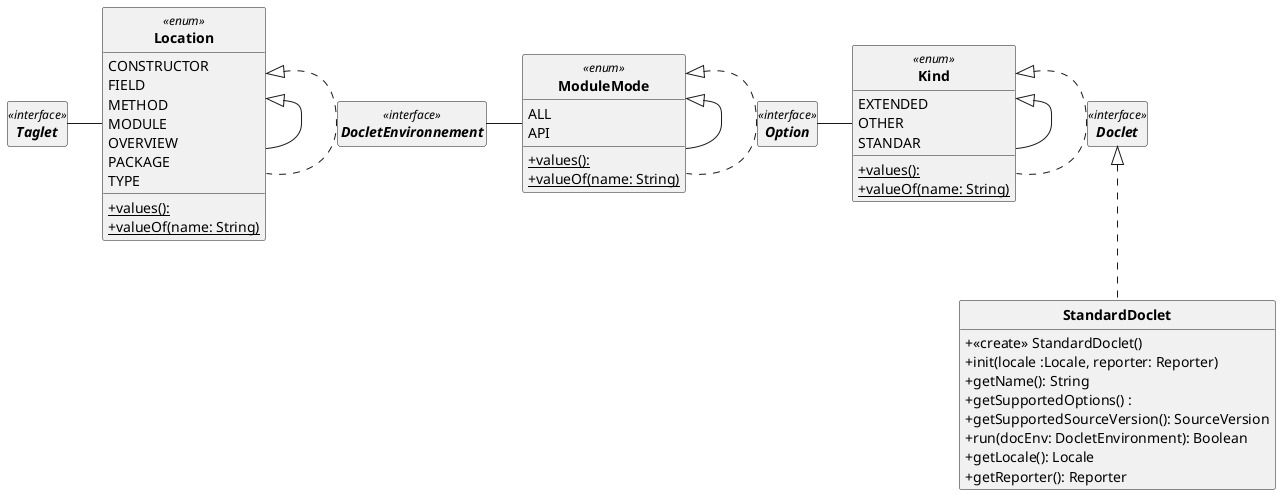 @startuml
skinparam style strictuml
hide empty members
skinparam classAttributeIconSize 0
skinparam classFontStyle Bold

interface Doclet <<interface>>
interface Option <<interface>>
interface DocletEnvironnement <<interface>>
interface Taglet <<interface>>

class StandardDoclet implements Doclet {
    + <<create>> StandardDoclet()
    + init(locale :Locale, reporter: Reporter)
    + getName(): String
    + getSupportedOptions() :
    + getSupportedSourceVersion(): SourceVersion
    + run(docEnv: DocletEnvironment): Boolean
    + getLocale(): Locale
    + getReporter(): Reporter
}

enum Kind <<enum>> extends Kind implements Kind
{
    EXTENDED
    OTHER
    STANDAR
    + {static}values():
    + {static}valueOf(name: String)
}

enum Location <<enum>> extends Location implements Location
{
    CONSTRUCTOR
    FIELD
    METHOD
    MODULE
    OVERVIEW
    PACKAGE
    TYPE
    + {static}values():
    + {static}valueOf(name: String)
}

enum ModuleMode <<enum>> extends ModuleMode implements ModuleMode
{
    ALL
    API
    + {static}values():
    + {static}valueOf(name: String)
}

Taglet - Location
DocletEnvironnement - ModuleMode
Option - Kind
@enduml
